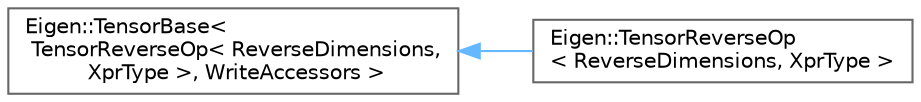 digraph "类继承关系图"
{
 // LATEX_PDF_SIZE
  bgcolor="transparent";
  edge [fontname=Helvetica,fontsize=10,labelfontname=Helvetica,labelfontsize=10];
  node [fontname=Helvetica,fontsize=10,shape=box,height=0.2,width=0.4];
  rankdir="LR";
  Node0 [id="Node000000",label="Eigen::TensorBase\<\l TensorReverseOp\< ReverseDimensions,\l XprType \>, WriteAccessors \>",height=0.2,width=0.4,color="grey40", fillcolor="white", style="filled",URL="$class_eigen_1_1_tensor_base.html",tooltip=" "];
  Node0 -> Node1 [id="edge4768_Node000000_Node000001",dir="back",color="steelblue1",style="solid",tooltip=" "];
  Node1 [id="Node000001",label="Eigen::TensorReverseOp\l\< ReverseDimensions, XprType \>",height=0.2,width=0.4,color="grey40", fillcolor="white", style="filled",URL="$class_eigen_1_1_tensor_reverse_op.html",tooltip=" "];
}

